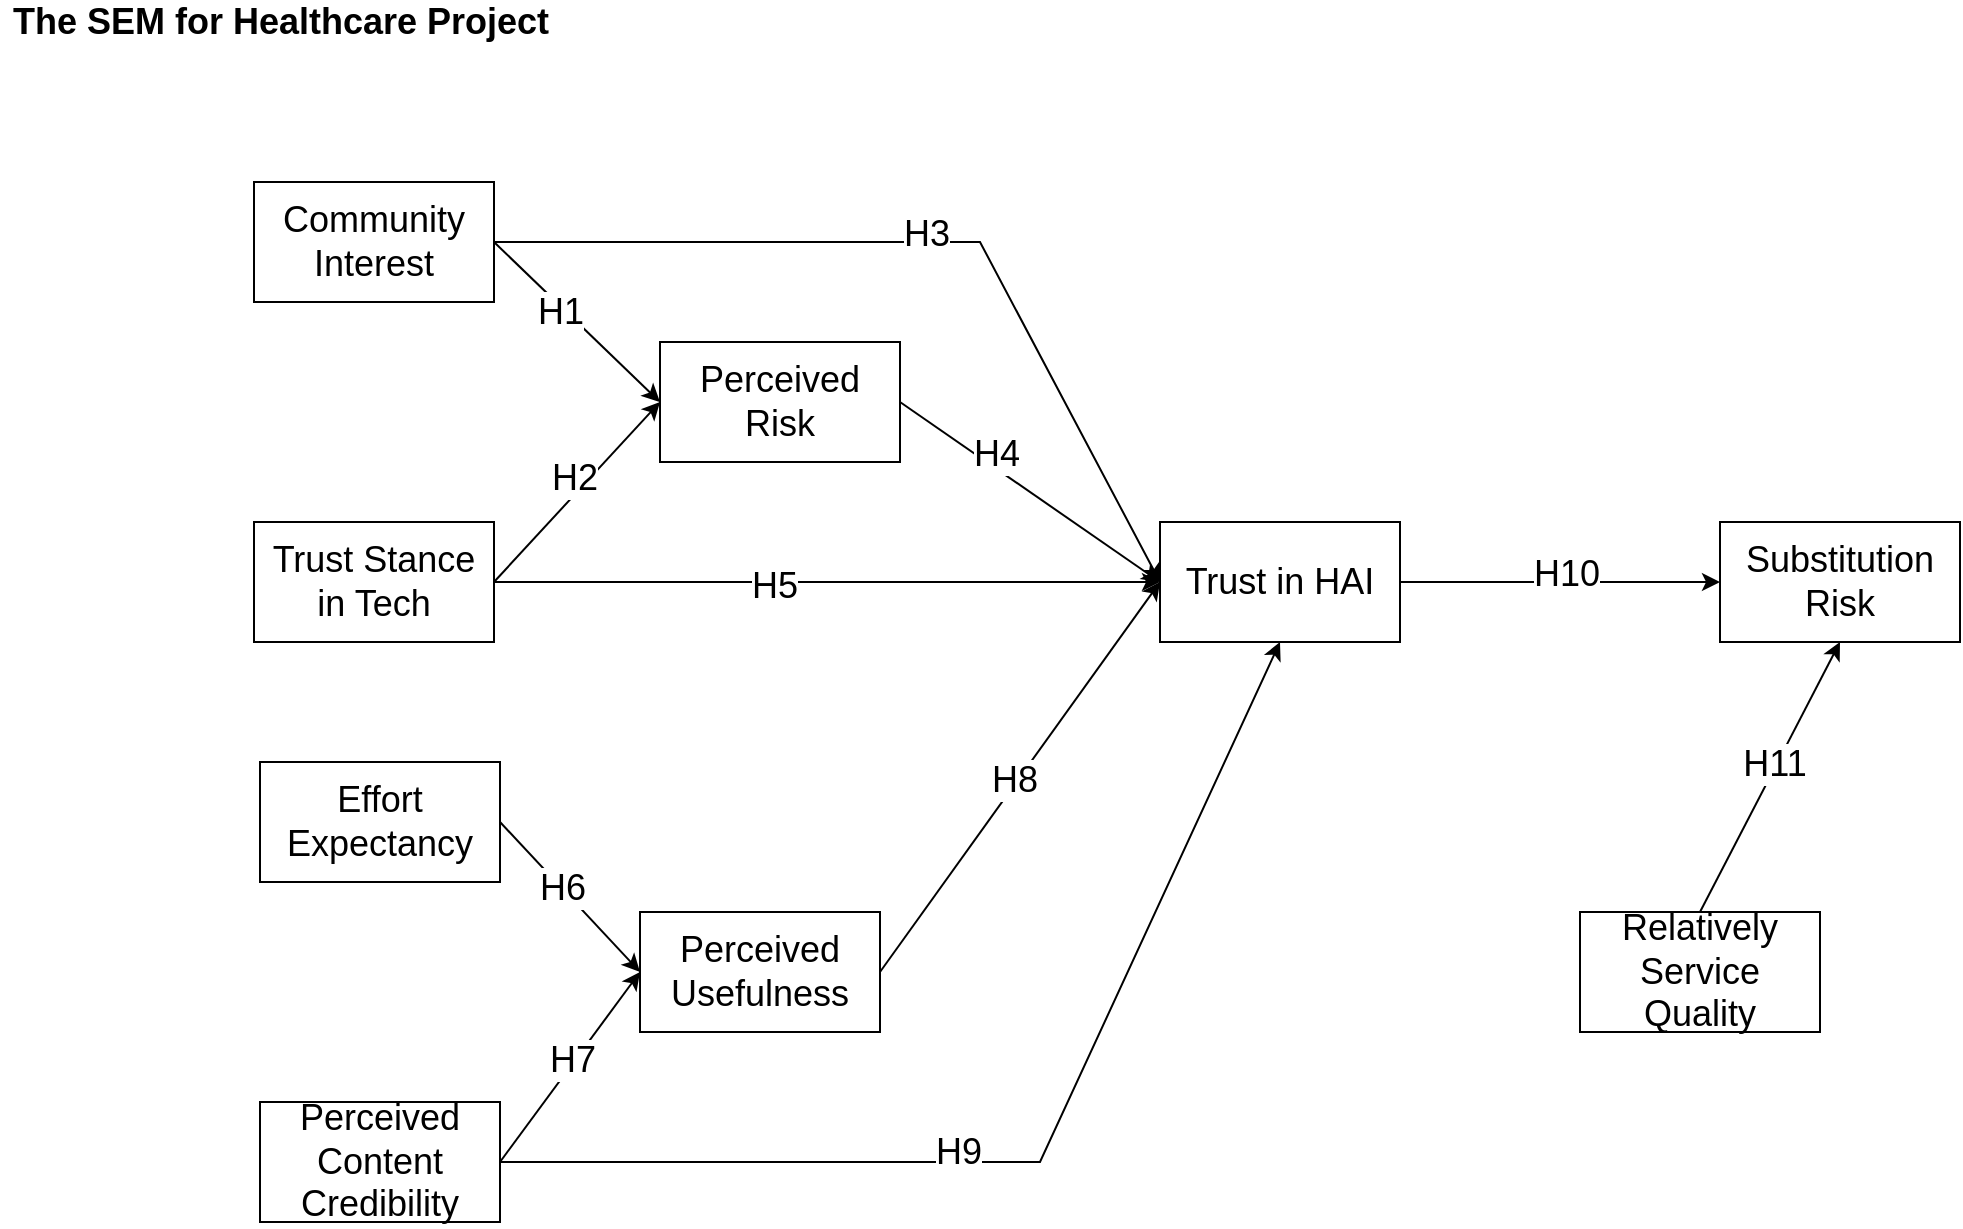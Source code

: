 <mxfile version="18.0.2" type="github">
  <diagram id="ysenOYL4D1VJgiL484O7" name="Page-1">
    <mxGraphModel dx="3070" dy="981" grid="1" gridSize="10" guides="1" tooltips="1" connect="1" arrows="1" fold="1" page="1" pageScale="1" pageWidth="1169" pageHeight="827" math="0" shadow="0">
      <root>
        <mxCell id="0" />
        <mxCell id="1" parent="0" />
        <mxCell id="2x0MMhH2x-qjhTQLom_U-1" value="&lt;font style=&quot;font-size: 18px;&quot;&gt;The SEM for Healthcare Project&lt;/font&gt;" style="text;html=1;align=center;verticalAlign=middle;resizable=0;points=[];autosize=1;strokeColor=none;fillColor=none;fontStyle=1" vertex="1" parent="1">
          <mxGeometry x="-1100" y="109" width="280" height="20" as="geometry" />
        </mxCell>
        <mxCell id="2x0MMhH2x-qjhTQLom_U-2" value="Community Interest" style="whiteSpace=wrap;html=1;fontSize=18;" vertex="1" parent="1">
          <mxGeometry x="-973" y="199" width="120" height="60" as="geometry" />
        </mxCell>
        <mxCell id="2x0MMhH2x-qjhTQLom_U-3" value="Trust in HAI" style="whiteSpace=wrap;html=1;fontSize=18;" vertex="1" parent="1">
          <mxGeometry x="-520" y="369" width="120" height="60" as="geometry" />
        </mxCell>
        <mxCell id="2x0MMhH2x-qjhTQLom_U-4" value="Effort Expectancy" style="whiteSpace=wrap;html=1;fontSize=18;" vertex="1" parent="1">
          <mxGeometry x="-970" y="489" width="120" height="60" as="geometry" />
        </mxCell>
        <mxCell id="2x0MMhH2x-qjhTQLom_U-5" value="Perceived Content Credibility" style="whiteSpace=wrap;html=1;fontSize=18;" vertex="1" parent="1">
          <mxGeometry x="-970" y="659" width="120" height="60" as="geometry" />
        </mxCell>
        <mxCell id="2x0MMhH2x-qjhTQLom_U-6" value="Perceived Usefulness" style="whiteSpace=wrap;html=1;fontSize=18;" vertex="1" parent="1">
          <mxGeometry x="-780" y="564" width="120" height="60" as="geometry" />
        </mxCell>
        <mxCell id="2x0MMhH2x-qjhTQLom_U-8" value="Substitution Risk" style="whiteSpace=wrap;html=1;fontSize=18;" vertex="1" parent="1">
          <mxGeometry x="-240" y="369" width="120" height="60" as="geometry" />
        </mxCell>
        <mxCell id="2x0MMhH2x-qjhTQLom_U-9" value="Relatively Service Quality" style="whiteSpace=wrap;html=1;fontSize=18;" vertex="1" parent="1">
          <mxGeometry x="-310" y="564" width="120" height="60" as="geometry" />
        </mxCell>
        <mxCell id="2x0MMhH2x-qjhTQLom_U-11" value="Trust Stance in Tech" style="whiteSpace=wrap;html=1;fontSize=18;" vertex="1" parent="1">
          <mxGeometry x="-973" y="369" width="120" height="60" as="geometry" />
        </mxCell>
        <mxCell id="2x0MMhH2x-qjhTQLom_U-15" value="" style="endArrow=classic;html=1;rounded=0;fontSize=18;exitX=1;exitY=0.5;exitDx=0;exitDy=0;" edge="1" parent="1" source="2x0MMhH2x-qjhTQLom_U-4">
          <mxGeometry width="50" height="50" relative="1" as="geometry">
            <mxPoint x="-1290" y="279" as="sourcePoint" />
            <mxPoint x="-780" y="594" as="targetPoint" />
          </mxGeometry>
        </mxCell>
        <mxCell id="2x0MMhH2x-qjhTQLom_U-50" value="H6" style="edgeLabel;html=1;align=center;verticalAlign=middle;resizable=0;points=[];fontSize=18;" vertex="1" connectable="0" parent="2x0MMhH2x-qjhTQLom_U-15">
          <mxGeometry x="-0.131" y="-1" relative="1" as="geometry">
            <mxPoint x="1" as="offset" />
          </mxGeometry>
        </mxCell>
        <mxCell id="2x0MMhH2x-qjhTQLom_U-16" value="" style="endArrow=classic;html=1;rounded=0;fontSize=18;exitX=1;exitY=0.5;exitDx=0;exitDy=0;entryX=0;entryY=0.5;entryDx=0;entryDy=0;startArrow=none;" edge="1" parent="1" source="2x0MMhH2x-qjhTQLom_U-7" target="2x0MMhH2x-qjhTQLom_U-3">
          <mxGeometry width="50" height="50" relative="1" as="geometry">
            <mxPoint x="-970" y="279" as="sourcePoint" />
            <mxPoint x="-920" y="229" as="targetPoint" />
          </mxGeometry>
        </mxCell>
        <mxCell id="2x0MMhH2x-qjhTQLom_U-49" value="H4" style="edgeLabel;html=1;align=center;verticalAlign=middle;resizable=0;points=[];fontSize=18;" vertex="1" connectable="0" parent="2x0MMhH2x-qjhTQLom_U-16">
          <mxGeometry x="-0.323" y="6" relative="1" as="geometry">
            <mxPoint as="offset" />
          </mxGeometry>
        </mxCell>
        <mxCell id="2x0MMhH2x-qjhTQLom_U-21" value="" style="endArrow=classic;html=1;rounded=0;fontSize=18;exitX=1;exitY=0.5;exitDx=0;exitDy=0;entryX=0;entryY=0.5;entryDx=0;entryDy=0;" edge="1" parent="1" source="2x0MMhH2x-qjhTQLom_U-11" target="2x0MMhH2x-qjhTQLom_U-3">
          <mxGeometry width="50" height="50" relative="1" as="geometry">
            <mxPoint x="-850" y="129" as="sourcePoint" />
            <mxPoint x="-720" y="289" as="targetPoint" />
            <Array as="points" />
          </mxGeometry>
        </mxCell>
        <mxCell id="2x0MMhH2x-qjhTQLom_U-48" value="H5" style="edgeLabel;html=1;align=center;verticalAlign=middle;resizable=0;points=[];fontSize=18;" vertex="1" connectable="0" parent="2x0MMhH2x-qjhTQLom_U-21">
          <mxGeometry x="-0.161" y="-2" relative="1" as="geometry">
            <mxPoint as="offset" />
          </mxGeometry>
        </mxCell>
        <mxCell id="2x0MMhH2x-qjhTQLom_U-22" value="" style="endArrow=classic;html=1;rounded=0;fontSize=18;exitX=1;exitY=0.5;exitDx=0;exitDy=0;" edge="1" parent="1" source="2x0MMhH2x-qjhTQLom_U-5">
          <mxGeometry width="50" height="50" relative="1" as="geometry">
            <mxPoint x="-1470" y="419" as="sourcePoint" />
            <mxPoint x="-780" y="594" as="targetPoint" />
          </mxGeometry>
        </mxCell>
        <mxCell id="2x0MMhH2x-qjhTQLom_U-51" value="H7" style="edgeLabel;html=1;align=center;verticalAlign=middle;resizable=0;points=[];fontSize=18;" vertex="1" connectable="0" parent="2x0MMhH2x-qjhTQLom_U-22">
          <mxGeometry x="0.06" y="2" relative="1" as="geometry">
            <mxPoint as="offset" />
          </mxGeometry>
        </mxCell>
        <mxCell id="2x0MMhH2x-qjhTQLom_U-23" value="" style="endArrow=classic;html=1;rounded=0;fontSize=18;exitX=0.5;exitY=0;exitDx=0;exitDy=0;entryX=0.5;entryY=1;entryDx=0;entryDy=0;" edge="1" parent="1" source="2x0MMhH2x-qjhTQLom_U-9" target="2x0MMhH2x-qjhTQLom_U-8">
          <mxGeometry width="50" height="50" relative="1" as="geometry">
            <mxPoint x="-170" y="519" as="sourcePoint" />
            <mxPoint x="-470" y="559" as="targetPoint" />
          </mxGeometry>
        </mxCell>
        <mxCell id="2x0MMhH2x-qjhTQLom_U-55" value="H11" style="edgeLabel;html=1;align=center;verticalAlign=middle;resizable=0;points=[];fontSize=18;" vertex="1" connectable="0" parent="2x0MMhH2x-qjhTQLom_U-23">
          <mxGeometry x="0.078" y="1" relative="1" as="geometry">
            <mxPoint y="-1" as="offset" />
          </mxGeometry>
        </mxCell>
        <mxCell id="2x0MMhH2x-qjhTQLom_U-30" value="" style="endArrow=none;html=1;rounded=0;fontSize=18;exitX=1;exitY=0.5;exitDx=0;exitDy=0;startArrow=none;" edge="1" parent="1" source="2x0MMhH2x-qjhTQLom_U-7">
          <mxGeometry width="50" height="50" relative="1" as="geometry">
            <mxPoint x="-705" y="309" as="sourcePoint" />
            <mxPoint x="-760" y="309" as="targetPoint" />
          </mxGeometry>
        </mxCell>
        <mxCell id="2x0MMhH2x-qjhTQLom_U-7" value="Perceived Risk" style="whiteSpace=wrap;html=1;fontSize=18;" vertex="1" parent="1">
          <mxGeometry x="-770" y="279" width="120" height="60" as="geometry" />
        </mxCell>
        <mxCell id="2x0MMhH2x-qjhTQLom_U-33" value="" style="endArrow=classic;html=1;rounded=0;fontSize=18;exitX=1;exitY=0.5;exitDx=0;exitDy=0;entryX=0;entryY=0.5;entryDx=0;entryDy=0;" edge="1" parent="1" source="2x0MMhH2x-qjhTQLom_U-2" target="2x0MMhH2x-qjhTQLom_U-7">
          <mxGeometry width="50" height="50" relative="1" as="geometry">
            <mxPoint x="-510" y="219" as="sourcePoint" />
            <mxPoint x="-280" y="289" as="targetPoint" />
            <Array as="points" />
          </mxGeometry>
        </mxCell>
        <mxCell id="2x0MMhH2x-qjhTQLom_U-45" value="H1" style="edgeLabel;html=1;align=center;verticalAlign=middle;resizable=0;points=[];fontSize=18;" vertex="1" connectable="0" parent="2x0MMhH2x-qjhTQLom_U-33">
          <mxGeometry x="-0.182" y="-1" relative="1" as="geometry">
            <mxPoint y="1" as="offset" />
          </mxGeometry>
        </mxCell>
        <mxCell id="2x0MMhH2x-qjhTQLom_U-34" value="" style="endArrow=classic;html=1;rounded=0;fontSize=18;exitX=1;exitY=0.5;exitDx=0;exitDy=0;entryX=0;entryY=0.5;entryDx=0;entryDy=0;" edge="1" parent="1" source="2x0MMhH2x-qjhTQLom_U-2" target="2x0MMhH2x-qjhTQLom_U-3">
          <mxGeometry width="50" height="50" relative="1" as="geometry">
            <mxPoint x="-830" y="144" as="sourcePoint" />
            <mxPoint x="-760" y="319" as="targetPoint" />
            <Array as="points">
              <mxPoint x="-610" y="229" />
            </Array>
          </mxGeometry>
        </mxCell>
        <mxCell id="2x0MMhH2x-qjhTQLom_U-47" value="H3" style="edgeLabel;html=1;align=center;verticalAlign=middle;resizable=0;points=[];fontSize=18;" vertex="1" connectable="0" parent="2x0MMhH2x-qjhTQLom_U-34">
          <mxGeometry x="-0.009" y="4" relative="1" as="geometry">
            <mxPoint as="offset" />
          </mxGeometry>
        </mxCell>
        <mxCell id="2x0MMhH2x-qjhTQLom_U-35" value="" style="endArrow=classic;html=1;rounded=0;fontSize=18;exitX=1;exitY=0.5;exitDx=0;exitDy=0;entryX=0;entryY=0.5;entryDx=0;entryDy=0;" edge="1" parent="1" source="2x0MMhH2x-qjhTQLom_U-11" target="2x0MMhH2x-qjhTQLom_U-7">
          <mxGeometry width="50" height="50" relative="1" as="geometry">
            <mxPoint x="-830" y="144" as="sourcePoint" />
            <mxPoint x="-760" y="319" as="targetPoint" />
            <Array as="points" />
          </mxGeometry>
        </mxCell>
        <mxCell id="2x0MMhH2x-qjhTQLom_U-46" value="H2" style="edgeLabel;html=1;align=center;verticalAlign=middle;resizable=0;points=[];fontSize=18;" vertex="1" connectable="0" parent="2x0MMhH2x-qjhTQLom_U-35">
          <mxGeometry x="0.052" y="5" relative="1" as="geometry">
            <mxPoint y="-1" as="offset" />
          </mxGeometry>
        </mxCell>
        <mxCell id="2x0MMhH2x-qjhTQLom_U-39" value="" style="endArrow=classic;html=1;rounded=0;fontSize=18;exitX=1;exitY=0.5;exitDx=0;exitDy=0;entryX=0;entryY=0.5;entryDx=0;entryDy=0;" edge="1" parent="1" source="2x0MMhH2x-qjhTQLom_U-6" target="2x0MMhH2x-qjhTQLom_U-3">
          <mxGeometry width="50" height="50" relative="1" as="geometry">
            <mxPoint x="210" y="399" as="sourcePoint" />
            <mxPoint y="319" as="targetPoint" />
          </mxGeometry>
        </mxCell>
        <mxCell id="2x0MMhH2x-qjhTQLom_U-52" value="H8" style="edgeLabel;html=1;align=center;verticalAlign=middle;resizable=0;points=[];fontSize=18;" vertex="1" connectable="0" parent="2x0MMhH2x-qjhTQLom_U-39">
          <mxGeometry x="-0.031" y="1" relative="1" as="geometry">
            <mxPoint y="-1" as="offset" />
          </mxGeometry>
        </mxCell>
        <mxCell id="2x0MMhH2x-qjhTQLom_U-41" value="" style="endArrow=classic;html=1;rounded=0;fontSize=18;exitX=1;exitY=0.5;exitDx=0;exitDy=0;entryX=0.5;entryY=1;entryDx=0;entryDy=0;" edge="1" parent="1" source="2x0MMhH2x-qjhTQLom_U-5" target="2x0MMhH2x-qjhTQLom_U-3">
          <mxGeometry width="50" height="50" relative="1" as="geometry">
            <mxPoint x="210" y="399" as="sourcePoint" />
            <mxPoint y="319" as="targetPoint" />
            <Array as="points">
              <mxPoint x="-580" y="689" />
            </Array>
          </mxGeometry>
        </mxCell>
        <mxCell id="2x0MMhH2x-qjhTQLom_U-53" value="H9" style="edgeLabel;html=1;align=center;verticalAlign=middle;resizable=0;points=[];fontSize=18;" vertex="1" connectable="0" parent="2x0MMhH2x-qjhTQLom_U-41">
          <mxGeometry x="-0.183" y="5" relative="1" as="geometry">
            <mxPoint x="1" as="offset" />
          </mxGeometry>
        </mxCell>
        <mxCell id="2x0MMhH2x-qjhTQLom_U-42" value="" style="endArrow=classic;html=1;rounded=0;fontSize=18;exitX=1;exitY=0.5;exitDx=0;exitDy=0;entryX=0;entryY=0.5;entryDx=0;entryDy=0;" edge="1" parent="1" source="2x0MMhH2x-qjhTQLom_U-3" target="2x0MMhH2x-qjhTQLom_U-8">
          <mxGeometry width="50" height="50" relative="1" as="geometry">
            <mxPoint x="120" y="409" as="sourcePoint" />
            <mxPoint x="-390" y="319" as="targetPoint" />
          </mxGeometry>
        </mxCell>
        <mxCell id="2x0MMhH2x-qjhTQLom_U-54" value="H10" style="edgeLabel;html=1;align=center;verticalAlign=middle;resizable=0;points=[];fontSize=18;" vertex="1" connectable="0" parent="2x0MMhH2x-qjhTQLom_U-42">
          <mxGeometry x="0.033" y="4" relative="1" as="geometry">
            <mxPoint as="offset" />
          </mxGeometry>
        </mxCell>
      </root>
    </mxGraphModel>
  </diagram>
</mxfile>
